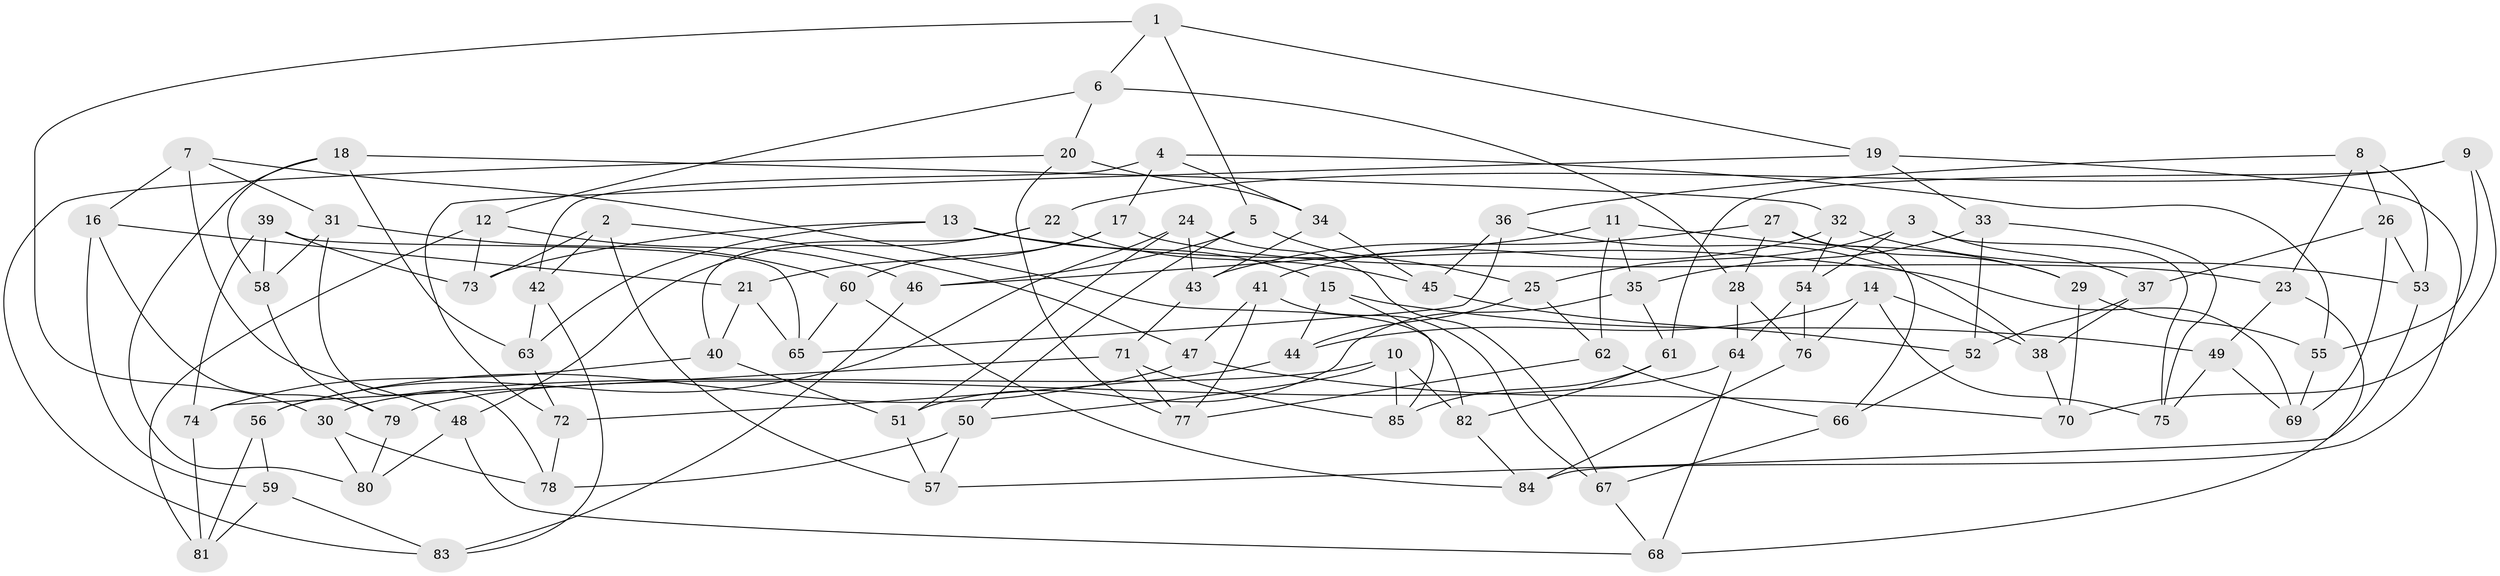 // Generated by graph-tools (version 1.1) at 2025/03/03/09/25 03:03:10]
// undirected, 85 vertices, 170 edges
graph export_dot {
graph [start="1"]
  node [color=gray90,style=filled];
  1;
  2;
  3;
  4;
  5;
  6;
  7;
  8;
  9;
  10;
  11;
  12;
  13;
  14;
  15;
  16;
  17;
  18;
  19;
  20;
  21;
  22;
  23;
  24;
  25;
  26;
  27;
  28;
  29;
  30;
  31;
  32;
  33;
  34;
  35;
  36;
  37;
  38;
  39;
  40;
  41;
  42;
  43;
  44;
  45;
  46;
  47;
  48;
  49;
  50;
  51;
  52;
  53;
  54;
  55;
  56;
  57;
  58;
  59;
  60;
  61;
  62;
  63;
  64;
  65;
  66;
  67;
  68;
  69;
  70;
  71;
  72;
  73;
  74;
  75;
  76;
  77;
  78;
  79;
  80;
  81;
  82;
  83;
  84;
  85;
  1 -- 5;
  1 -- 19;
  1 -- 6;
  1 -- 30;
  2 -- 42;
  2 -- 57;
  2 -- 73;
  2 -- 47;
  3 -- 54;
  3 -- 75;
  3 -- 37;
  3 -- 25;
  4 -- 55;
  4 -- 42;
  4 -- 17;
  4 -- 34;
  5 -- 46;
  5 -- 25;
  5 -- 50;
  6 -- 28;
  6 -- 12;
  6 -- 20;
  7 -- 48;
  7 -- 16;
  7 -- 31;
  7 -- 82;
  8 -- 36;
  8 -- 26;
  8 -- 23;
  8 -- 53;
  9 -- 61;
  9 -- 70;
  9 -- 55;
  9 -- 22;
  10 -- 30;
  10 -- 85;
  10 -- 82;
  10 -- 50;
  11 -- 35;
  11 -- 62;
  11 -- 46;
  11 -- 29;
  12 -- 81;
  12 -- 73;
  12 -- 46;
  13 -- 73;
  13 -- 69;
  13 -- 15;
  13 -- 63;
  14 -- 75;
  14 -- 38;
  14 -- 76;
  14 -- 44;
  15 -- 44;
  15 -- 85;
  15 -- 49;
  16 -- 79;
  16 -- 21;
  16 -- 59;
  17 -- 60;
  17 -- 23;
  17 -- 21;
  18 -- 32;
  18 -- 58;
  18 -- 80;
  18 -- 63;
  19 -- 84;
  19 -- 33;
  19 -- 72;
  20 -- 77;
  20 -- 83;
  20 -- 34;
  21 -- 65;
  21 -- 40;
  22 -- 45;
  22 -- 40;
  22 -- 48;
  23 -- 49;
  23 -- 68;
  24 -- 56;
  24 -- 67;
  24 -- 51;
  24 -- 43;
  25 -- 44;
  25 -- 62;
  26 -- 69;
  26 -- 53;
  26 -- 37;
  27 -- 43;
  27 -- 66;
  27 -- 28;
  27 -- 29;
  28 -- 76;
  28 -- 64;
  29 -- 70;
  29 -- 55;
  30 -- 78;
  30 -- 80;
  31 -- 58;
  31 -- 78;
  31 -- 60;
  32 -- 41;
  32 -- 54;
  32 -- 53;
  33 -- 75;
  33 -- 35;
  33 -- 52;
  34 -- 43;
  34 -- 45;
  35 -- 61;
  35 -- 51;
  36 -- 38;
  36 -- 65;
  36 -- 45;
  37 -- 52;
  37 -- 38;
  38 -- 70;
  39 -- 65;
  39 -- 74;
  39 -- 73;
  39 -- 58;
  40 -- 51;
  40 -- 74;
  41 -- 47;
  41 -- 77;
  41 -- 67;
  42 -- 63;
  42 -- 83;
  43 -- 71;
  44 -- 72;
  45 -- 52;
  46 -- 83;
  47 -- 70;
  47 -- 56;
  48 -- 68;
  48 -- 80;
  49 -- 75;
  49 -- 69;
  50 -- 78;
  50 -- 57;
  51 -- 57;
  52 -- 66;
  53 -- 57;
  54 -- 64;
  54 -- 76;
  55 -- 69;
  56 -- 81;
  56 -- 59;
  58 -- 79;
  59 -- 83;
  59 -- 81;
  60 -- 65;
  60 -- 84;
  61 -- 82;
  61 -- 85;
  62 -- 66;
  62 -- 77;
  63 -- 72;
  64 -- 68;
  64 -- 79;
  66 -- 67;
  67 -- 68;
  71 -- 85;
  71 -- 74;
  71 -- 77;
  72 -- 78;
  74 -- 81;
  76 -- 84;
  79 -- 80;
  82 -- 84;
}

